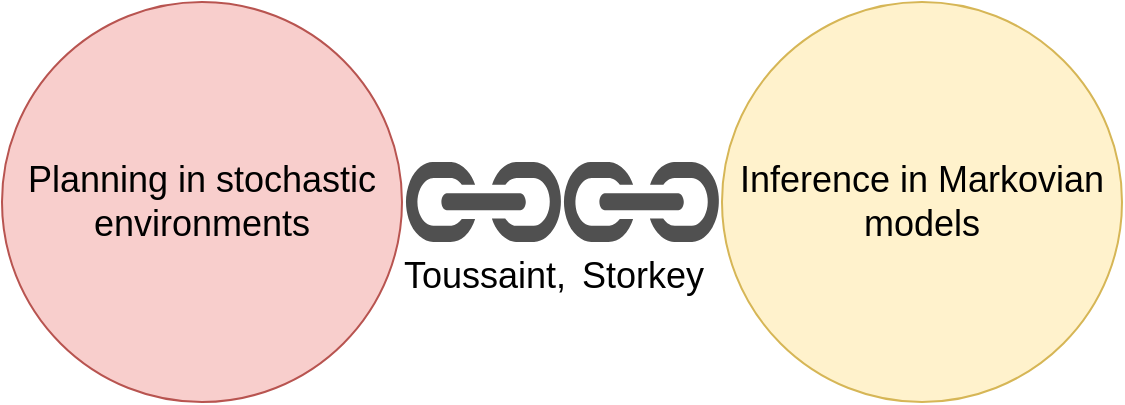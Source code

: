 <mxfile version="14.4.2" type="device" pages="2"><diagram id="fqNloYnrrYhcgox2QEmm" name="Page-1"><mxGraphModel dx="1278" dy="995" grid="1" gridSize="10" guides="1" tooltips="1" connect="1" arrows="1" fold="1" page="1" pageScale="1" pageWidth="1440" pageHeight="1200" math="0" shadow="0"><root><mxCell id="0"/><mxCell id="1" parent="0"/><mxCell id="OM7PVufhlp4qCH1aM5k1-1" value="Planning in stochastic environments" style="ellipse;whiteSpace=wrap;html=1;aspect=fixed;fontSize=18;fillColor=#f8cecc;strokeColor=#b85450;" parent="1" vertex="1"><mxGeometry x="160" y="360" width="200" height="200" as="geometry"/></mxCell><mxCell id="OM7PVufhlp4qCH1aM5k1-2" value="Inference in Markovian models" style="ellipse;whiteSpace=wrap;html=1;aspect=fixed;fontSize=18;fillColor=#fff2cc;strokeColor=#d6b656;" parent="1" vertex="1"><mxGeometry x="520" y="360" width="200" height="200" as="geometry"/></mxCell><mxCell id="37k2I9VDc6PAo-de90Np-7" value="Toussaint," style="pointerEvents=1;shadow=0;dashed=0;html=1;strokeColor=none;fillColor=#505050;labelPosition=center;verticalLabelPosition=bottom;verticalAlign=top;outlineConnect=0;align=center;shape=mxgraph.office.concepts.link;fontSize=18;" vertex="1" parent="1"><mxGeometry x="361" y="440" width="80" height="40" as="geometry"/></mxCell><mxCell id="37k2I9VDc6PAo-de90Np-8" value="Storkey" style="pointerEvents=1;shadow=0;dashed=0;html=1;strokeColor=none;fillColor=#505050;labelPosition=center;verticalLabelPosition=bottom;verticalAlign=top;outlineConnect=0;align=center;shape=mxgraph.office.concepts.link;fontSize=18;" vertex="1" parent="1"><mxGeometry x="440" y="440" width="80" height="40" as="geometry"/></mxCell></root></mxGraphModel></diagram><diagram id="QKQIhSwr9X8B85m5P0YF" name="Page-2"><mxGraphModel dx="1086" dy="846" grid="1" gridSize="10" guides="1" tooltips="1" connect="1" arrows="1" fold="1" page="1" pageScale="1" pageWidth="1440" pageHeight="1200" math="0" shadow="0"><root><mxCell id="xLwERP8DbBImkBtz2CEi-0"/><mxCell id="xLwERP8DbBImkBtz2CEi-1" parent="xLwERP8DbBImkBtz2CEi-0"/><mxCell id="MmpIVg5pX997kUCa8e5r-0" value="Planning in stochastic environments" style="ellipse;whiteSpace=wrap;html=1;aspect=fixed;fontSize=18;fillColor=#f8cecc;strokeColor=#b85450;" vertex="1" parent="xLwERP8DbBImkBtz2CEi-1"><mxGeometry x="160" y="360" width="200" height="200" as="geometry"/></mxCell><mxCell id="MmpIVg5pX997kUCa8e5r-1" value="Inference in Markovian models" style="ellipse;whiteSpace=wrap;html=1;aspect=fixed;fontSize=18;fillColor=#fff2cc;strokeColor=#d6b656;" vertex="1" parent="xLwERP8DbBImkBtz2CEi-1"><mxGeometry x="520" y="360" width="200" height="200" as="geometry"/></mxCell></root></mxGraphModel></diagram></mxfile>